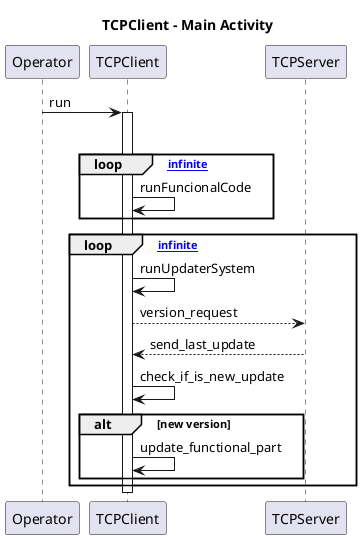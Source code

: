 @startuml TCPClientActivity
title TCPClient - Main Activity
Operator -> TCPClient : run
activate TCPClient
par
loop [infinite]
TCPClient -> TCPClient : runFuncionalCode
end
else
loop [infinite]
TCPClient -> TCPClient : runUpdaterSystem
TCPClient --> TCPServer : version_request
TCPServer --> TCPClient : send_last_update
TCPClient -> TCPClient : check_if_is_new_update
alt new version
TCPClient -> TCPClient : update_functional_part
end
end


deactivate TCPClient

@enduml